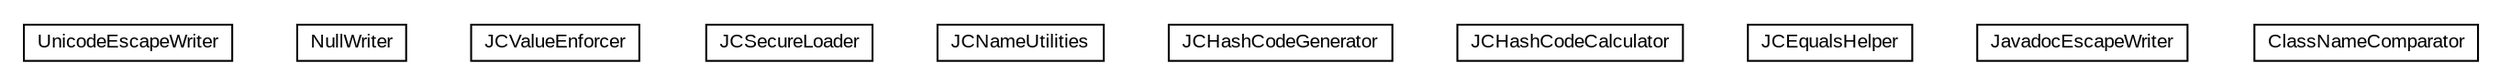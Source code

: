 #!/usr/local/bin/dot
#
# Class diagram 
# Generated by UMLGraph version 5.1 (http://www.umlgraph.org/)
#

digraph G {
	edge [fontname="arial",fontsize=10,labelfontname="arial",labelfontsize=10];
	node [fontname="arial",fontsize=10,shape=plaintext];
	nodesep=0.25;
	ranksep=0.5;
	// com.helger.jcodemodel.util.UnicodeEscapeWriter
	c495 [label=<<table title="com.helger.jcodemodel.util.UnicodeEscapeWriter" border="0" cellborder="1" cellspacing="0" cellpadding="2" port="p" href="./UnicodeEscapeWriter.html">
		<tr><td><table border="0" cellspacing="0" cellpadding="1">
<tr><td align="center" balign="center"> UnicodeEscapeWriter </td></tr>
		</table></td></tr>
		</table>>, fontname="arial", fontcolor="black", fontsize=10.0];
	// com.helger.jcodemodel.util.NullWriter
	c496 [label=<<table title="com.helger.jcodemodel.util.NullWriter" border="0" cellborder="1" cellspacing="0" cellpadding="2" port="p" href="./NullWriter.html">
		<tr><td><table border="0" cellspacing="0" cellpadding="1">
<tr><td align="center" balign="center"> NullWriter </td></tr>
		</table></td></tr>
		</table>>, fontname="arial", fontcolor="black", fontsize=10.0];
	// com.helger.jcodemodel.util.JCValueEnforcer
	c497 [label=<<table title="com.helger.jcodemodel.util.JCValueEnforcer" border="0" cellborder="1" cellspacing="0" cellpadding="2" port="p" href="./JCValueEnforcer.html">
		<tr><td><table border="0" cellspacing="0" cellpadding="1">
<tr><td align="center" balign="center"> JCValueEnforcer </td></tr>
		</table></td></tr>
		</table>>, fontname="arial", fontcolor="black", fontsize=10.0];
	// com.helger.jcodemodel.util.JCSecureLoader
	c498 [label=<<table title="com.helger.jcodemodel.util.JCSecureLoader" border="0" cellborder="1" cellspacing="0" cellpadding="2" port="p" href="./JCSecureLoader.html">
		<tr><td><table border="0" cellspacing="0" cellpadding="1">
<tr><td align="center" balign="center"> JCSecureLoader </td></tr>
		</table></td></tr>
		</table>>, fontname="arial", fontcolor="black", fontsize=10.0];
	// com.helger.jcodemodel.util.JCNameUtilities
	c499 [label=<<table title="com.helger.jcodemodel.util.JCNameUtilities" border="0" cellborder="1" cellspacing="0" cellpadding="2" port="p" href="./JCNameUtilities.html">
		<tr><td><table border="0" cellspacing="0" cellpadding="1">
<tr><td align="center" balign="center"> JCNameUtilities </td></tr>
		</table></td></tr>
		</table>>, fontname="arial", fontcolor="black", fontsize=10.0];
	// com.helger.jcodemodel.util.JCHashCodeGenerator
	c500 [label=<<table title="com.helger.jcodemodel.util.JCHashCodeGenerator" border="0" cellborder="1" cellspacing="0" cellpadding="2" port="p" href="./JCHashCodeGenerator.html">
		<tr><td><table border="0" cellspacing="0" cellpadding="1">
<tr><td align="center" balign="center"> JCHashCodeGenerator </td></tr>
		</table></td></tr>
		</table>>, fontname="arial", fontcolor="black", fontsize=10.0];
	// com.helger.jcodemodel.util.JCHashCodeCalculator
	c501 [label=<<table title="com.helger.jcodemodel.util.JCHashCodeCalculator" border="0" cellborder="1" cellspacing="0" cellpadding="2" port="p" href="./JCHashCodeCalculator.html">
		<tr><td><table border="0" cellspacing="0" cellpadding="1">
<tr><td align="center" balign="center"> JCHashCodeCalculator </td></tr>
		</table></td></tr>
		</table>>, fontname="arial", fontcolor="black", fontsize=10.0];
	// com.helger.jcodemodel.util.JCEqualsHelper
	c502 [label=<<table title="com.helger.jcodemodel.util.JCEqualsHelper" border="0" cellborder="1" cellspacing="0" cellpadding="2" port="p" href="./JCEqualsHelper.html">
		<tr><td><table border="0" cellspacing="0" cellpadding="1">
<tr><td align="center" balign="center"> JCEqualsHelper </td></tr>
		</table></td></tr>
		</table>>, fontname="arial", fontcolor="black", fontsize=10.0];
	// com.helger.jcodemodel.util.JavadocEscapeWriter
	c503 [label=<<table title="com.helger.jcodemodel.util.JavadocEscapeWriter" border="0" cellborder="1" cellspacing="0" cellpadding="2" port="p" href="./JavadocEscapeWriter.html">
		<tr><td><table border="0" cellspacing="0" cellpadding="1">
<tr><td align="center" balign="center"> JavadocEscapeWriter </td></tr>
		</table></td></tr>
		</table>>, fontname="arial", fontcolor="black", fontsize=10.0];
	// com.helger.jcodemodel.util.ClassNameComparator
	c504 [label=<<table title="com.helger.jcodemodel.util.ClassNameComparator" border="0" cellborder="1" cellspacing="0" cellpadding="2" port="p" href="./ClassNameComparator.html">
		<tr><td><table border="0" cellspacing="0" cellpadding="1">
<tr><td align="center" balign="center"> ClassNameComparator </td></tr>
		</table></td></tr>
		</table>>, fontname="arial", fontcolor="black", fontsize=10.0];
}

